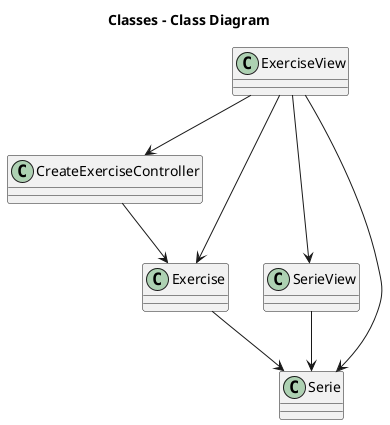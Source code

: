 @startuml

title Classes - Class Diagram

class ExerciseView
class CreateExerciseController
class SerieView
class Serie
class Exercise

ExerciseView --> CreateExerciseController
ExerciseView --> SerieView
ExerciseView --> Exercise
CreateExerciseController --> Exercise
Exercise --> Serie
ExerciseView --> Serie
SerieView --> Serie

@enduml